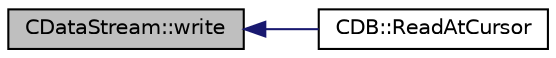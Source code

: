 digraph "CDataStream::write"
{
  edge [fontname="Helvetica",fontsize="10",labelfontname="Helvetica",labelfontsize="10"];
  node [fontname="Helvetica",fontsize="10",shape=record];
  rankdir="LR";
  Node152 [label="CDataStream::write",height=0.2,width=0.4,color="black", fillcolor="grey75", style="filled", fontcolor="black"];
  Node152 -> Node153 [dir="back",color="midnightblue",fontsize="10",style="solid",fontname="Helvetica"];
  Node153 [label="CDB::ReadAtCursor",height=0.2,width=0.4,color="black", fillcolor="white", style="filled",URL="$d1/d2e/class_c_d_b.html#aa3f7c529fd233c106dca32845b593232"];
}

